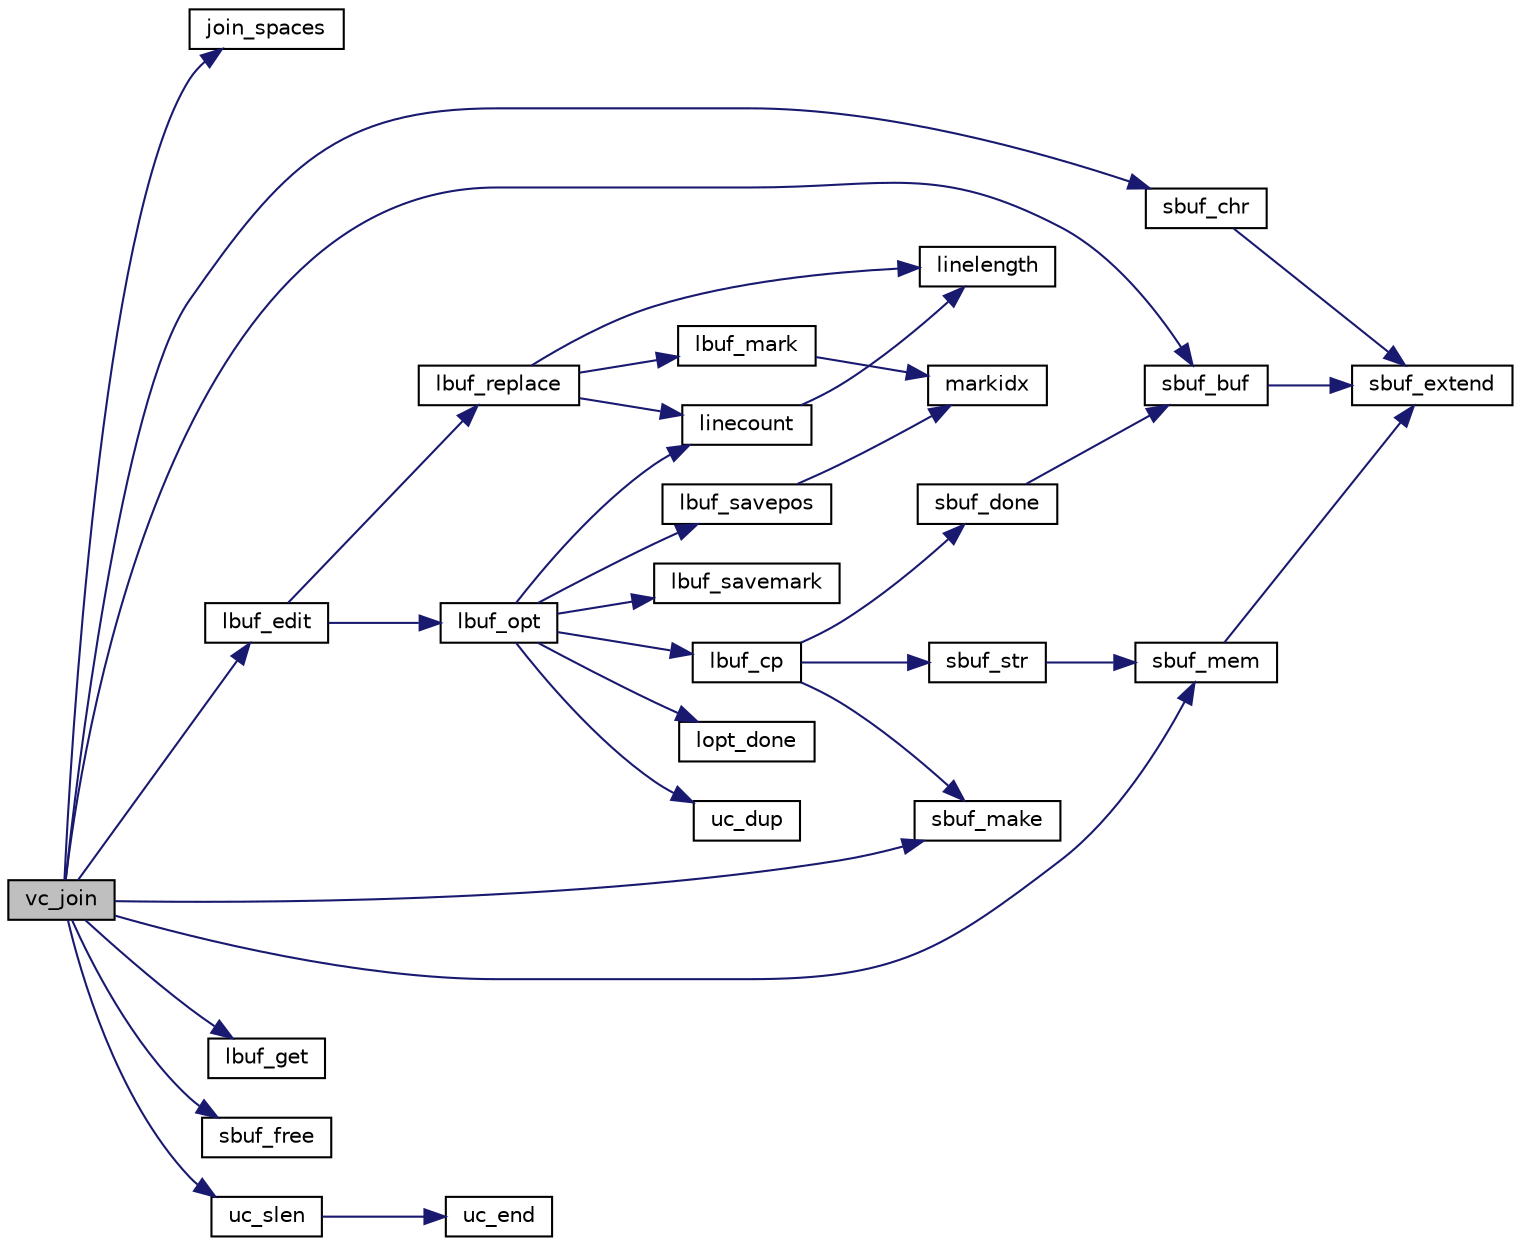 digraph "vc_join"
{
 // INTERACTIVE_SVG=YES
 // LATEX_PDF_SIZE
  edge [fontname="Helvetica",fontsize="10",labelfontname="Helvetica",labelfontsize="10"];
  node [fontname="Helvetica",fontsize="10",shape=record];
  rankdir="LR";
  Node1 [label="vc_join",height=0.2,width=0.4,color="black", fillcolor="grey75", style="filled", fontcolor="black",tooltip=" "];
  Node1 -> Node2 [color="midnightblue",fontsize="10",style="solid",fontname="Helvetica"];
  Node2 [label="join_spaces",height=0.2,width=0.4,color="black", fillcolor="white", style="filled",URL="$vi_8c.html#a84aa133cf5f20f4198b3541dfca7fc01",tooltip=" "];
  Node1 -> Node3 [color="midnightblue",fontsize="10",style="solid",fontname="Helvetica"];
  Node3 [label="lbuf_edit",height=0.2,width=0.4,color="black", fillcolor="white", style="filled",URL="$lbuf_8c.html#ac261b7344d70724c31f360a5dd8e2ffc",tooltip=" "];
  Node3 -> Node4 [color="midnightblue",fontsize="10",style="solid",fontname="Helvetica"];
  Node4 [label="lbuf_opt",height=0.2,width=0.4,color="black", fillcolor="white", style="filled",URL="$lbuf_8c.html#a7882079a375d5591a9f384a80a5599ff",tooltip=" "];
  Node4 -> Node5 [color="midnightblue",fontsize="10",style="solid",fontname="Helvetica"];
  Node5 [label="lbuf_cp",height=0.2,width=0.4,color="black", fillcolor="white", style="filled",URL="$lbuf_8c.html#ad5f7a537d1c72f485481fc22cb8361a6",tooltip=" "];
  Node5 -> Node6 [color="midnightblue",fontsize="10",style="solid",fontname="Helvetica"];
  Node6 [label="sbuf_done",height=0.2,width=0.4,color="black", fillcolor="white", style="filled",URL="$sbuf_8c.html#a7bf14d501d36ce36ee269d77cf2c3fc6",tooltip=" "];
  Node6 -> Node7 [color="midnightblue",fontsize="10",style="solid",fontname="Helvetica"];
  Node7 [label="sbuf_buf",height=0.2,width=0.4,color="black", fillcolor="white", style="filled",URL="$sbuf_8c.html#a4e56760893d5a6797626743840c9adf2",tooltip=" "];
  Node7 -> Node8 [color="midnightblue",fontsize="10",style="solid",fontname="Helvetica"];
  Node8 [label="sbuf_extend",height=0.2,width=0.4,color="black", fillcolor="white", style="filled",URL="$sbuf_8c.html#a4ad75f3948c0340c342a3ea3eb63a6e6",tooltip=" "];
  Node5 -> Node9 [color="midnightblue",fontsize="10",style="solid",fontname="Helvetica"];
  Node9 [label="sbuf_make",height=0.2,width=0.4,color="black", fillcolor="white", style="filled",URL="$sbuf_8c.html#a57748585d6786a2c1aadc2cbe6f2135b",tooltip=" "];
  Node5 -> Node10 [color="midnightblue",fontsize="10",style="solid",fontname="Helvetica"];
  Node10 [label="sbuf_str",height=0.2,width=0.4,color="black", fillcolor="white", style="filled",URL="$sbuf_8c.html#a603d1d6ab090025f5850f10bfa2dec7a",tooltip=" "];
  Node10 -> Node11 [color="midnightblue",fontsize="10",style="solid",fontname="Helvetica"];
  Node11 [label="sbuf_mem",height=0.2,width=0.4,color="black", fillcolor="white", style="filled",URL="$sbuf_8c.html#aa511ac77d6b486accc01c0512ef27ed2",tooltip=" "];
  Node11 -> Node8 [color="midnightblue",fontsize="10",style="solid",fontname="Helvetica"];
  Node4 -> Node12 [color="midnightblue",fontsize="10",style="solid",fontname="Helvetica"];
  Node12 [label="lbuf_savemark",height=0.2,width=0.4,color="black", fillcolor="white", style="filled",URL="$lbuf_8c.html#aedcad8ccce5993eacce71ffc80aaab87",tooltip=" "];
  Node4 -> Node13 [color="midnightblue",fontsize="10",style="solid",fontname="Helvetica"];
  Node13 [label="lbuf_savepos",height=0.2,width=0.4,color="black", fillcolor="white", style="filled",URL="$lbuf_8c.html#a46670f1a015007134b0d5a07ea258fcc",tooltip=" "];
  Node13 -> Node14 [color="midnightblue",fontsize="10",style="solid",fontname="Helvetica"];
  Node14 [label="markidx",height=0.2,width=0.4,color="black", fillcolor="white", style="filled",URL="$lbuf_8c.html#a69221917b521da2cd5f804a9f4694f1a",tooltip=" "];
  Node4 -> Node15 [color="midnightblue",fontsize="10",style="solid",fontname="Helvetica"];
  Node15 [label="linecount",height=0.2,width=0.4,color="black", fillcolor="white", style="filled",URL="$lbuf_8c.html#ab41193f3312b21588338e92e1b144f87",tooltip=" "];
  Node15 -> Node16 [color="midnightblue",fontsize="10",style="solid",fontname="Helvetica"];
  Node16 [label="linelength",height=0.2,width=0.4,color="black", fillcolor="white", style="filled",URL="$lbuf_8c.html#ac559857979b20ce0c64638c9e3e4edec",tooltip=" "];
  Node4 -> Node17 [color="midnightblue",fontsize="10",style="solid",fontname="Helvetica"];
  Node17 [label="lopt_done",height=0.2,width=0.4,color="black", fillcolor="white", style="filled",URL="$lbuf_8c.html#a94a520edd0e2f60713523483cf01c7de",tooltip=" "];
  Node4 -> Node18 [color="midnightblue",fontsize="10",style="solid",fontname="Helvetica"];
  Node18 [label="uc_dup",height=0.2,width=0.4,color="black", fillcolor="white", style="filled",URL="$uc_8c.html#a2844d125d9a2c1d03848dcdf952b0edb",tooltip=" "];
  Node3 -> Node19 [color="midnightblue",fontsize="10",style="solid",fontname="Helvetica"];
  Node19 [label="lbuf_replace",height=0.2,width=0.4,color="black", fillcolor="white", style="filled",URL="$lbuf_8c.html#a7d6629efef5a5cbd324d82e2b0c07c5d",tooltip=" "];
  Node19 -> Node20 [color="midnightblue",fontsize="10",style="solid",fontname="Helvetica"];
  Node20 [label="lbuf_mark",height=0.2,width=0.4,color="black", fillcolor="white", style="filled",URL="$lbuf_8c.html#a5a34f3f60dfd5ea06207d96d821da368",tooltip=" "];
  Node20 -> Node14 [color="midnightblue",fontsize="10",style="solid",fontname="Helvetica"];
  Node19 -> Node15 [color="midnightblue",fontsize="10",style="solid",fontname="Helvetica"];
  Node19 -> Node16 [color="midnightblue",fontsize="10",style="solid",fontname="Helvetica"];
  Node1 -> Node21 [color="midnightblue",fontsize="10",style="solid",fontname="Helvetica"];
  Node21 [label="lbuf_get",height=0.2,width=0.4,color="black", fillcolor="white", style="filled",URL="$lbuf_8c.html#ad0f45475ddc6eb82ecedf63ed1b914d4",tooltip=" "];
  Node1 -> Node7 [color="midnightblue",fontsize="10",style="solid",fontname="Helvetica"];
  Node1 -> Node22 [color="midnightblue",fontsize="10",style="solid",fontname="Helvetica"];
  Node22 [label="sbuf_chr",height=0.2,width=0.4,color="black", fillcolor="white", style="filled",URL="$sbuf_8c.html#a3f9aa15ca1d73f585d7a4a9d023e58ce",tooltip=" "];
  Node22 -> Node8 [color="midnightblue",fontsize="10",style="solid",fontname="Helvetica"];
  Node1 -> Node23 [color="midnightblue",fontsize="10",style="solid",fontname="Helvetica"];
  Node23 [label="sbuf_free",height=0.2,width=0.4,color="black", fillcolor="white", style="filled",URL="$sbuf_8c.html#a8c1a89868b1999663effb78b4f3fab32",tooltip=" "];
  Node1 -> Node9 [color="midnightblue",fontsize="10",style="solid",fontname="Helvetica"];
  Node1 -> Node11 [color="midnightblue",fontsize="10",style="solid",fontname="Helvetica"];
  Node1 -> Node24 [color="midnightblue",fontsize="10",style="solid",fontname="Helvetica"];
  Node24 [label="uc_slen",height=0.2,width=0.4,color="black", fillcolor="white", style="filled",URL="$uc_8c.html#a8afd7835259109c3ec7bb684d4a1f67f",tooltip=" "];
  Node24 -> Node25 [color="midnightblue",fontsize="10",style="solid",fontname="Helvetica"];
  Node25 [label="uc_end",height=0.2,width=0.4,color="black", fillcolor="white", style="filled",URL="$uc_8c.html#a616e24870a58b86644c34ee077faca11",tooltip=" "];
}
